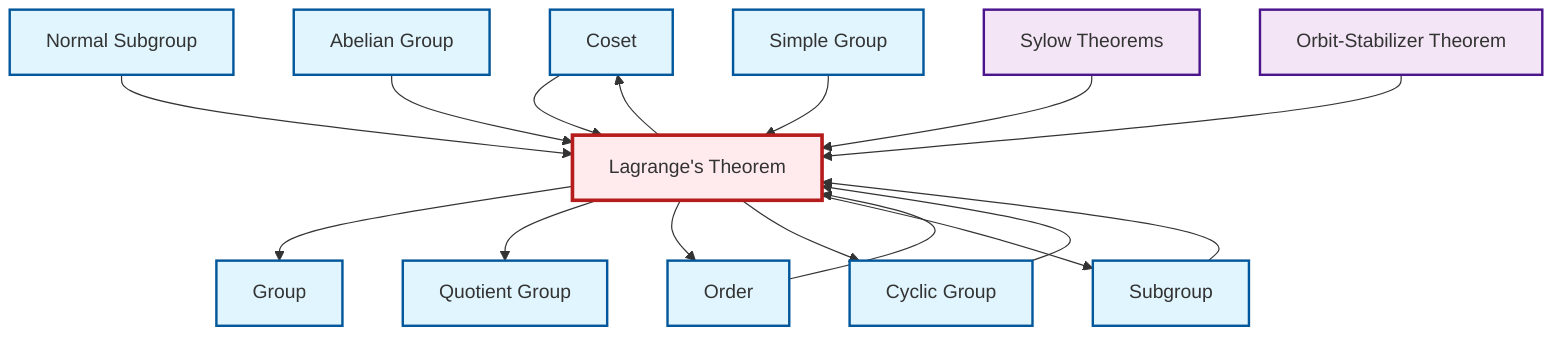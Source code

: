 graph TD
    classDef definition fill:#e1f5fe,stroke:#01579b,stroke-width:2px
    classDef theorem fill:#f3e5f5,stroke:#4a148c,stroke-width:2px
    classDef axiom fill:#fff3e0,stroke:#e65100,stroke-width:2px
    classDef example fill:#e8f5e9,stroke:#1b5e20,stroke-width:2px
    classDef current fill:#ffebee,stroke:#b71c1c,stroke-width:3px
    def-coset["Coset"]:::definition
    def-abelian-group["Abelian Group"]:::definition
    def-order["Order"]:::definition
    thm-lagrange["Lagrange's Theorem"]:::theorem
    def-subgroup["Subgroup"]:::definition
    def-normal-subgroup["Normal Subgroup"]:::definition
    def-cyclic-group["Cyclic Group"]:::definition
    def-group["Group"]:::definition
    def-quotient-group["Quotient Group"]:::definition
    thm-sylow["Sylow Theorems"]:::theorem
    def-simple-group["Simple Group"]:::definition
    thm-orbit-stabilizer["Orbit-Stabilizer Theorem"]:::theorem
    def-coset --> thm-lagrange
    def-normal-subgroup --> thm-lagrange
    def-abelian-group --> thm-lagrange
    def-simple-group --> thm-lagrange
    thm-lagrange --> def-group
    def-subgroup --> thm-lagrange
    thm-sylow --> thm-lagrange
    def-cyclic-group --> thm-lagrange
    def-order --> thm-lagrange
    thm-lagrange --> def-quotient-group
    thm-lagrange --> def-order
    thm-orbit-stabilizer --> thm-lagrange
    thm-lagrange --> def-cyclic-group
    thm-lagrange --> def-coset
    thm-lagrange --> def-subgroup
    class thm-lagrange current